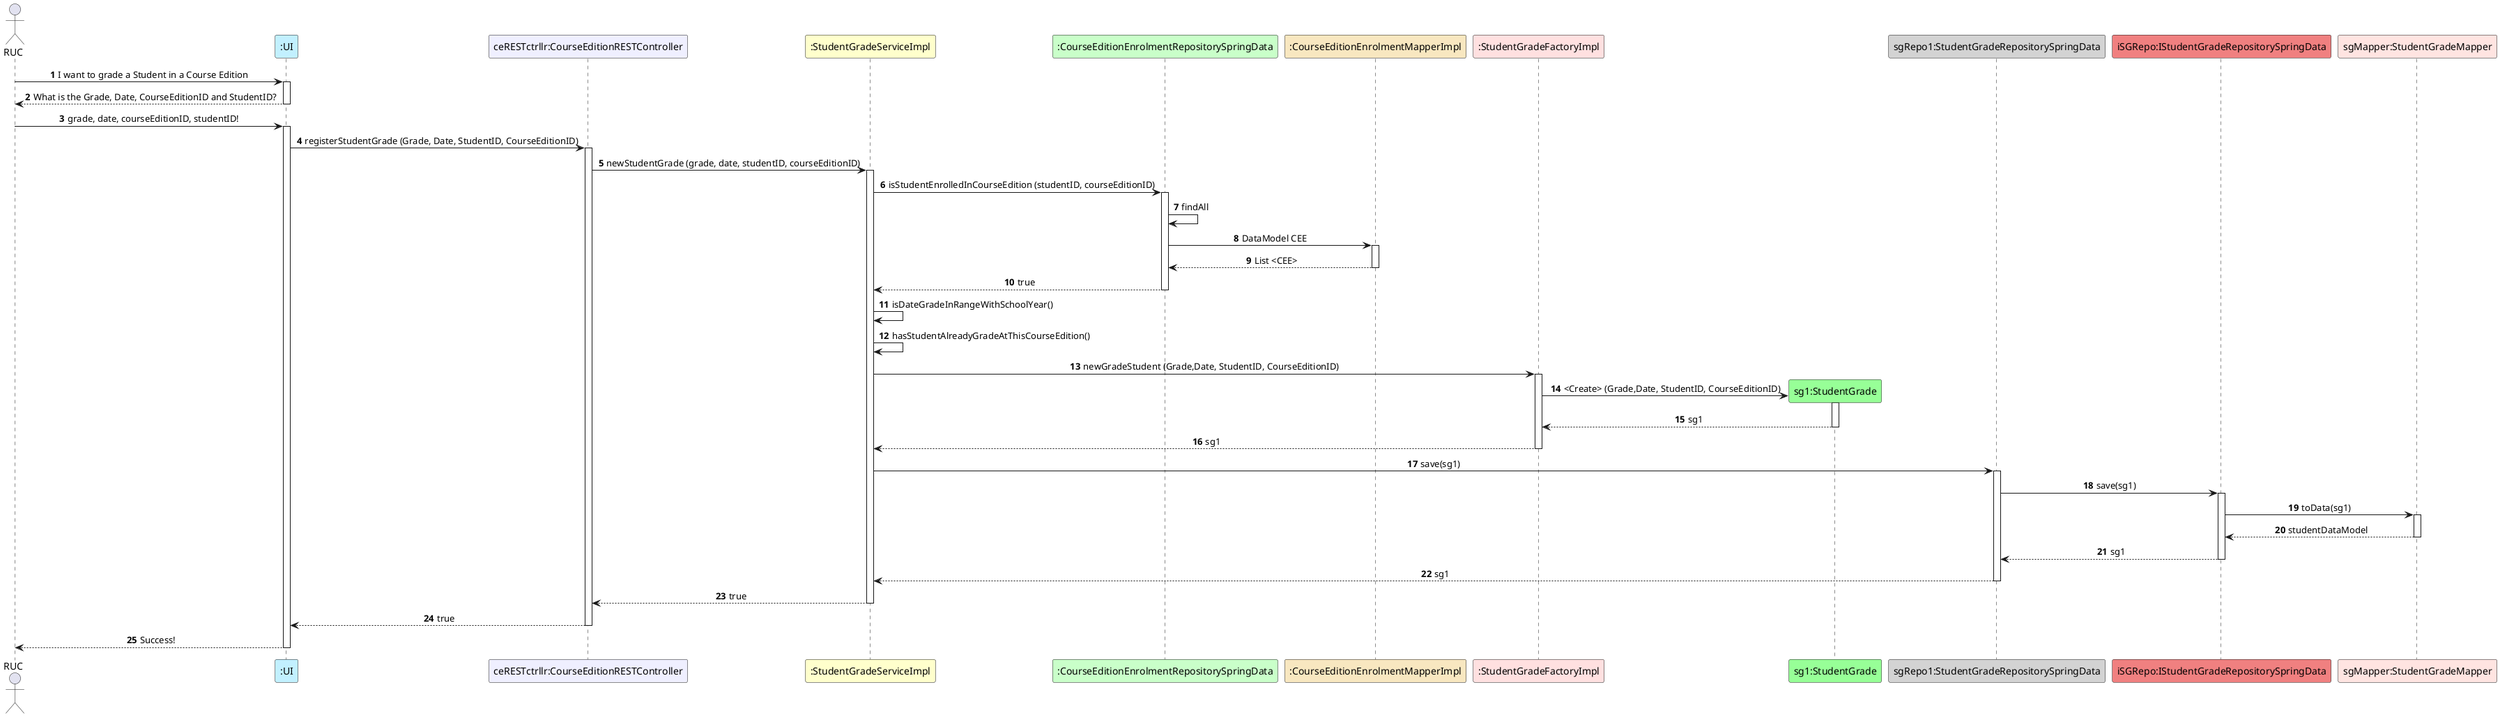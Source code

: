 @startuml

skinparam sequencemessagealign center
autonumber

actor RUC
participant ":UI" as ui #application
participant "ceRESTctrllr:CourseEditionRESTController" as ctrlrREST #motivation
participant ":StudentGradeServiceImpl" as sr #business
participant ":CourseEditionEnrolmentRepositorySpringData" as ceer #technology
participant ":CourseEditionEnrolmentMapperImpl" as ceemp #strategy
participant ":StudentGradeFactoryImpl" as sgf #implementation
participant "sg1:StudentGrade" as gs #physical
participant "sgRepo1:StudentGradeRepositorySpringData" as sgr #lightgray
participant "iSGRepo:IStudentGradeRepositorySpringData" as IStudentGradeRepoSpringData #lightcoral
participant "sgMapper:StudentGradeMapper" as sgmp #mistyrose

RUC -> ui : I want to grade a Student in a Course Edition
activate ui
ui --> RUC : What is the Grade, Date, CourseEditionID and StudentID?
deactivate ui
RUC -> ui : grade, date, courseEditionID, studentID!
activate ui
ui -> ctrlrREST : registerStudentGrade (Grade, Date, StudentID, CourseEditionID)
activate ctrlrREST
ctrlrREST -> sr : newStudentGrade (grade, date, studentID, courseEditionID)

activate sr
sr -> ceer : isStudentEnrolledInCourseEdition (studentID, courseEditionID)
activate ceer

ceer -> ceer: findAll
ceer -> ceemp :  DataModel CEE
activate ceemp
ceemp --> ceer : List <CEE>
deactivate ceemp
ceer --> sr : true
deactivate ceer

sr -> sr : isDateGradeInRangeWithSchoolYear()
sr -> sr : hasStudentAlreadyGradeAtThisCourseEdition()

sr -> sgf : newGradeStudent (Grade,Date, StudentID, CourseEditionID)
activate sgf
create gs
sgf -> gs : <Create> (Grade,Date, StudentID, CourseEditionID)
activate gs
gs --> sgf : sg1
deactivate gs
sgf --> sr : sg1
deactivate sgf
sr -> sgr : save(sg1)
activate sgr
sgr -> IStudentGradeRepoSpringData : save(sg1)
activate IStudentGradeRepoSpringData
IStudentGradeRepoSpringData -> sgmp : toData(sg1)
activate sgmp
sgmp --> IStudentGradeRepoSpringData : studentDataModel
deactivate sgmp
IStudentGradeRepoSpringData --> sgr : sg1
deactivate IStudentGradeRepoSpringData
sgr --> sr -- : sg1
sr --> ctrlrREST -- : true
ctrlrREST --> ui -- : true
ui --> RUC : Success!
deactivate ui

@enduml